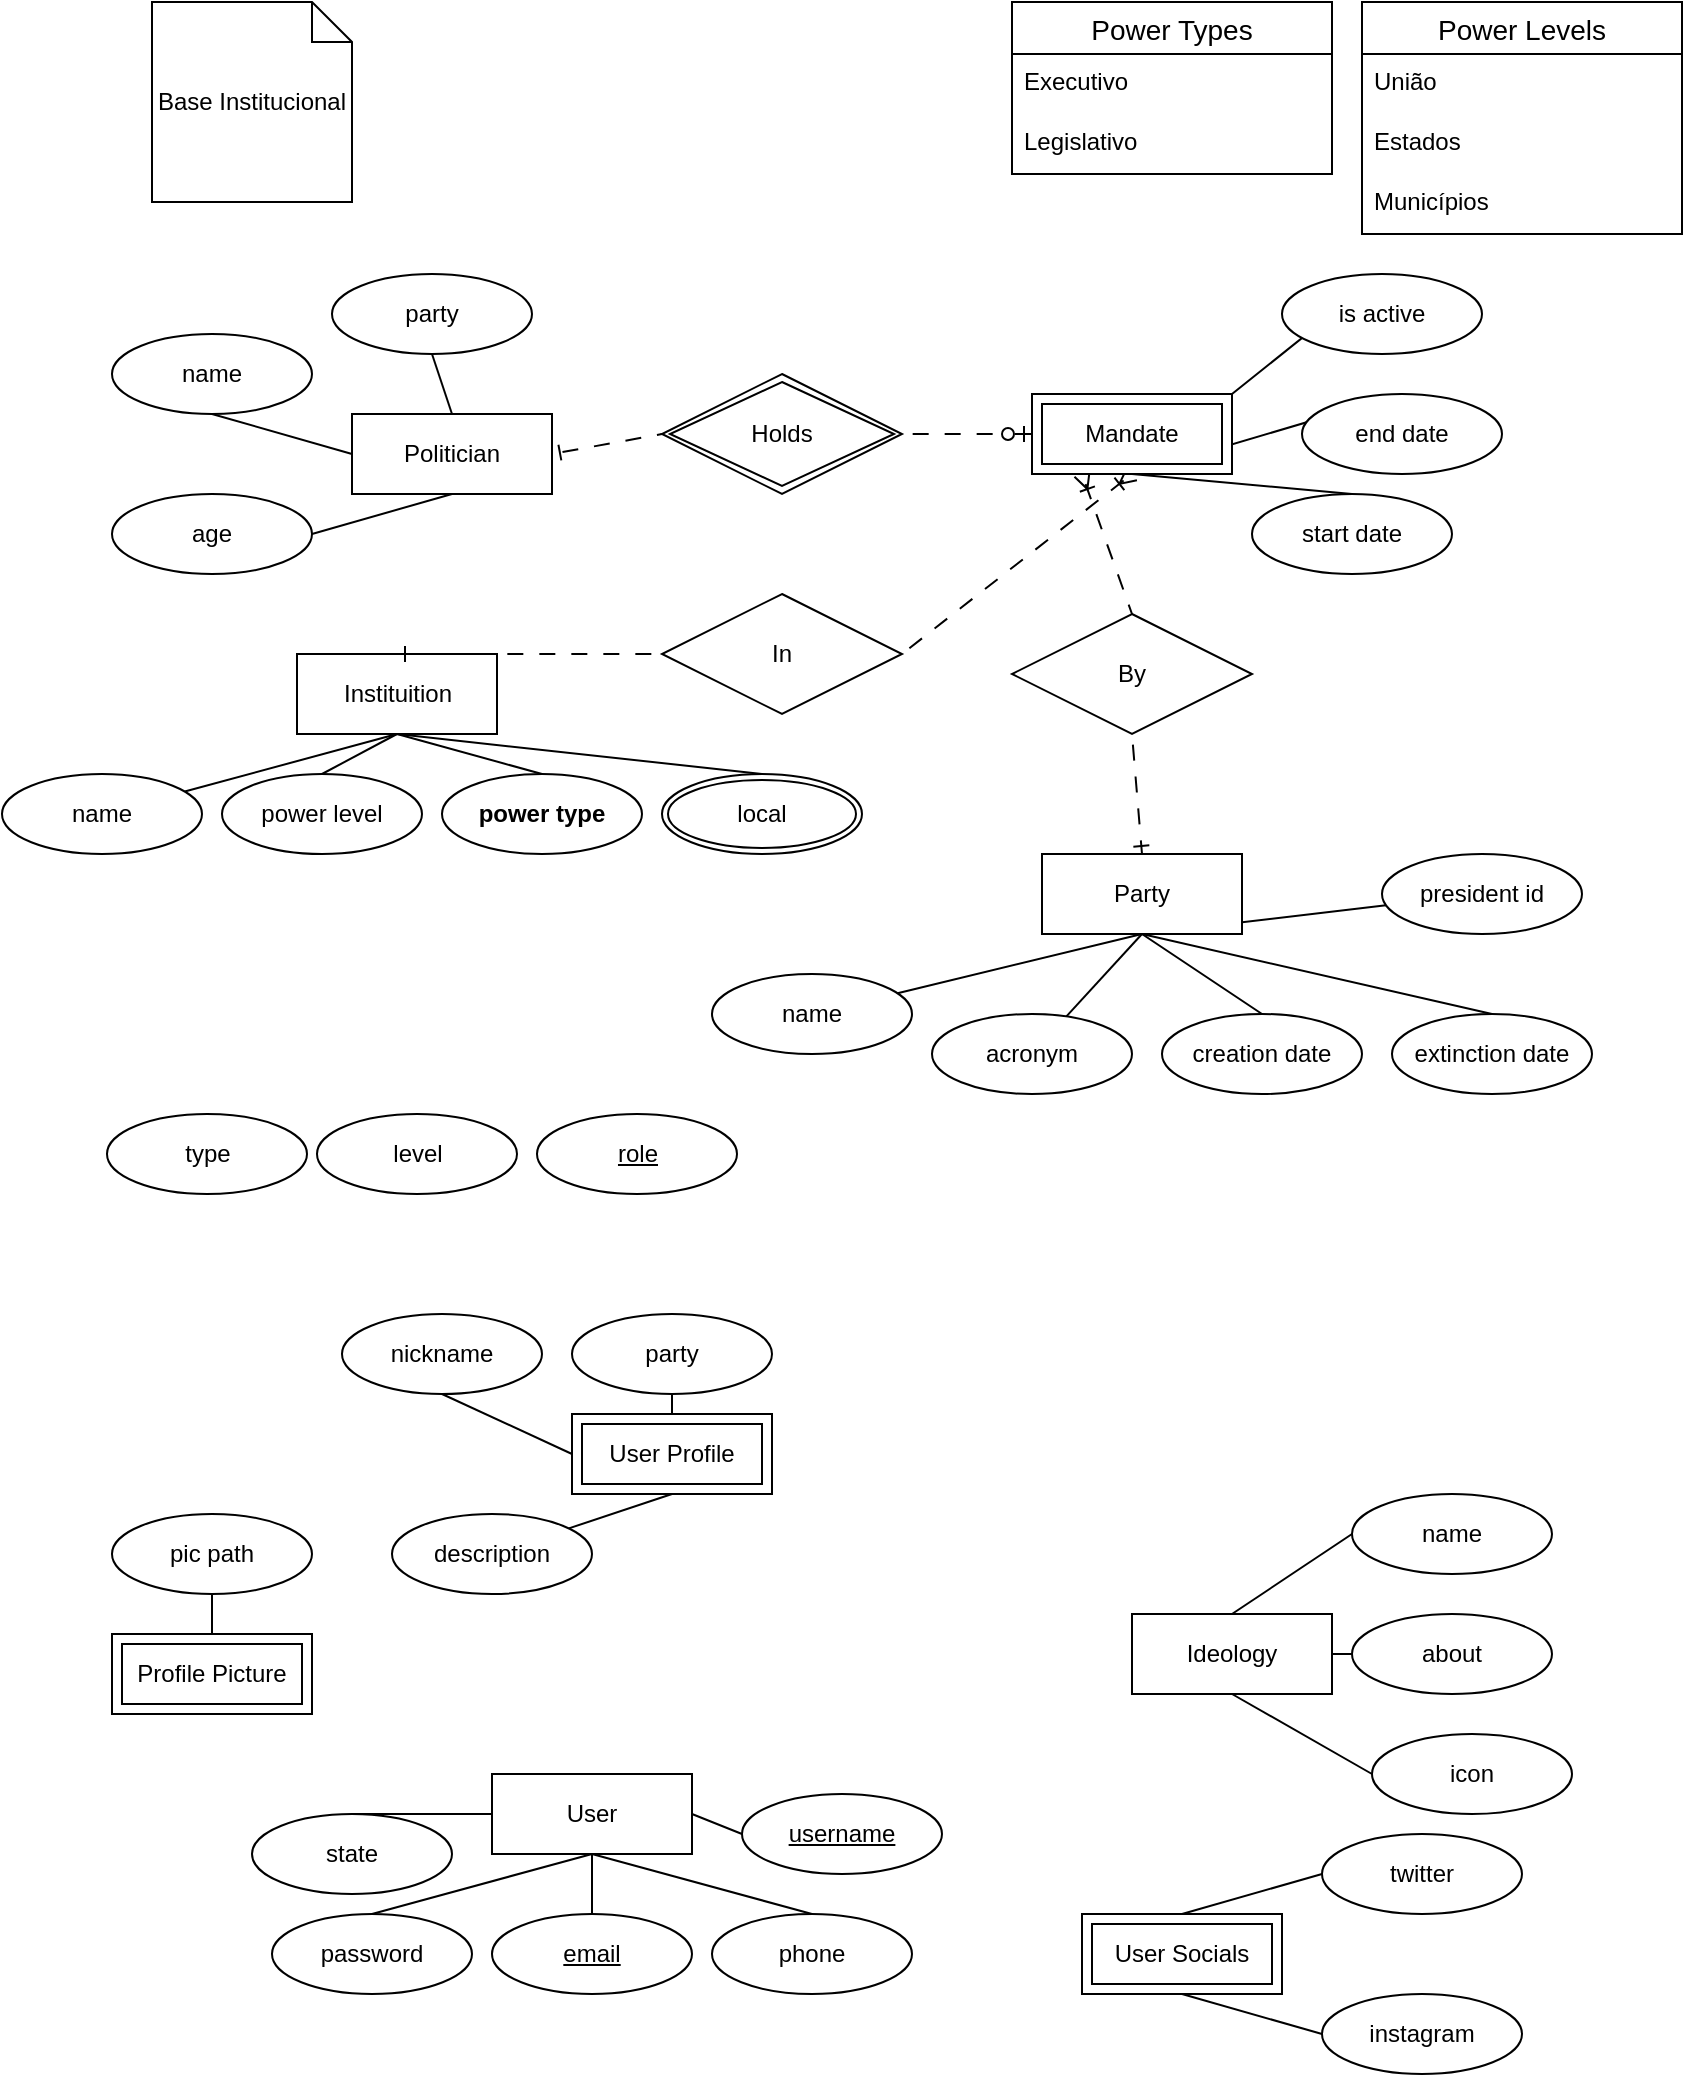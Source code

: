 <mxfile version="28.2.0">
  <diagram name="Page-1" id="10eRcnb0NOjNtRTbrPH-">
    <mxGraphModel dx="1426" dy="827" grid="1" gridSize="10" guides="1" tooltips="1" connect="1" arrows="1" fold="1" page="1" pageScale="1" pageWidth="850" pageHeight="1100" math="0" shadow="0">
      <root>
        <mxCell id="0" />
        <mxCell id="1" parent="0" />
        <mxCell id="NEGzcYJf4fpDSTtJPN1s-57" style="rounded=0;orthogonalLoop=1;jettySize=auto;html=1;exitX=0.5;exitY=0;exitDx=0;exitDy=0;entryX=0.5;entryY=1;entryDx=0;entryDy=0;endArrow=none;endFill=0;" parent="1" source="NEGzcYJf4fpDSTtJPN1s-1" target="NEGzcYJf4fpDSTtJPN1s-56" edge="1">
          <mxGeometry relative="1" as="geometry" />
        </mxCell>
        <mxCell id="NEGzcYJf4fpDSTtJPN1s-59" style="rounded=0;orthogonalLoop=1;jettySize=auto;html=1;exitX=0;exitY=0.5;exitDx=0;exitDy=0;entryX=0.5;entryY=1;entryDx=0;entryDy=0;endArrow=none;endFill=0;" parent="1" source="NEGzcYJf4fpDSTtJPN1s-1" target="NEGzcYJf4fpDSTtJPN1s-58" edge="1">
          <mxGeometry relative="1" as="geometry" />
        </mxCell>
        <mxCell id="NEGzcYJf4fpDSTtJPN1s-61" style="rounded=0;orthogonalLoop=1;jettySize=auto;html=1;exitX=0.5;exitY=1;exitDx=0;exitDy=0;entryX=1;entryY=0.5;entryDx=0;entryDy=0;endArrow=none;endFill=0;" parent="1" source="NEGzcYJf4fpDSTtJPN1s-1" target="NEGzcYJf4fpDSTtJPN1s-60" edge="1">
          <mxGeometry relative="1" as="geometry" />
        </mxCell>
        <mxCell id="76fLXytc2301cG5ZNA_b-33" style="rounded=0;orthogonalLoop=1;jettySize=auto;html=1;exitX=1;exitY=0.5;exitDx=0;exitDy=0;entryX=0;entryY=0.5;entryDx=0;entryDy=0;endArrow=none;endFill=0;startArrow=ERone;startFill=0;flowAnimation=1;" parent="1" source="NEGzcYJf4fpDSTtJPN1s-1" target="76fLXytc2301cG5ZNA_b-32" edge="1">
          <mxGeometry relative="1" as="geometry" />
        </mxCell>
        <mxCell id="NEGzcYJf4fpDSTtJPN1s-1" value="Politician" style="whiteSpace=wrap;html=1;align=center;" parent="1" vertex="1">
          <mxGeometry x="175" y="230" width="100" height="40" as="geometry" />
        </mxCell>
        <mxCell id="NEGzcYJf4fpDSTtJPN1s-28" style="rounded=0;orthogonalLoop=1;jettySize=auto;html=1;exitX=1;exitY=0.5;exitDx=0;exitDy=0;endArrow=none;endFill=0;entryX=0;entryY=0.5;entryDx=0;entryDy=0;" parent="1" source="NEGzcYJf4fpDSTtJPN1s-2" target="NEGzcYJf4fpDSTtJPN1s-29" edge="1">
          <mxGeometry relative="1" as="geometry">
            <mxPoint x="372.566" y="933.675" as="targetPoint" />
          </mxGeometry>
        </mxCell>
        <mxCell id="NEGzcYJf4fpDSTtJPN1s-2" value="User" style="whiteSpace=wrap;html=1;align=center;" parent="1" vertex="1">
          <mxGeometry x="245" y="910" width="100" height="40" as="geometry" />
        </mxCell>
        <mxCell id="NEGzcYJf4fpDSTtJPN1s-26" style="rounded=0;orthogonalLoop=1;jettySize=auto;html=1;exitX=0;exitY=0.5;exitDx=0;exitDy=0;entryX=0.5;entryY=1;entryDx=0;entryDy=0;endArrow=none;endFill=0;" parent="1" source="NEGzcYJf4fpDSTtJPN1s-31" target="NEGzcYJf4fpDSTtJPN1s-25" edge="1">
          <mxGeometry relative="1" as="geometry">
            <mxPoint x="290" y="750" as="sourcePoint" />
          </mxGeometry>
        </mxCell>
        <mxCell id="NEGzcYJf4fpDSTtJPN1s-7" style="rounded=0;orthogonalLoop=1;jettySize=auto;html=1;exitX=0.5;exitY=0;exitDx=0;exitDy=0;entryX=0.5;entryY=1;entryDx=0;entryDy=0;endArrow=none;endFill=0;" parent="1" source="NEGzcYJf4fpDSTtJPN1s-6" target="NEGzcYJf4fpDSTtJPN1s-2" edge="1">
          <mxGeometry relative="1" as="geometry" />
        </mxCell>
        <mxCell id="NEGzcYJf4fpDSTtJPN1s-6" value="password" style="ellipse;whiteSpace=wrap;html=1;align=center;" parent="1" vertex="1">
          <mxGeometry x="135" y="980" width="100" height="40" as="geometry" />
        </mxCell>
        <mxCell id="NEGzcYJf4fpDSTtJPN1s-9" style="rounded=0;orthogonalLoop=1;jettySize=auto;html=1;exitX=0.5;exitY=0;exitDx=0;exitDy=0;endArrow=none;endFill=0;" parent="1" source="NEGzcYJf4fpDSTtJPN1s-10" target="NEGzcYJf4fpDSTtJPN1s-2" edge="1">
          <mxGeometry relative="1" as="geometry">
            <mxPoint x="295" y="980" as="sourcePoint" />
          </mxGeometry>
        </mxCell>
        <mxCell id="NEGzcYJf4fpDSTtJPN1s-10" value="email" style="ellipse;whiteSpace=wrap;html=1;align=center;fontStyle=4;" parent="1" vertex="1">
          <mxGeometry x="245" y="980" width="100" height="40" as="geometry" />
        </mxCell>
        <mxCell id="NEGzcYJf4fpDSTtJPN1s-12" style="rounded=0;orthogonalLoop=1;jettySize=auto;html=1;exitX=0.5;exitY=0;exitDx=0;exitDy=0;entryX=0.5;entryY=1;entryDx=0;entryDy=0;endArrow=none;endFill=0;" parent="1" source="NEGzcYJf4fpDSTtJPN1s-11" target="NEGzcYJf4fpDSTtJPN1s-2" edge="1">
          <mxGeometry relative="1" as="geometry" />
        </mxCell>
        <mxCell id="NEGzcYJf4fpDSTtJPN1s-11" value="phone" style="ellipse;whiteSpace=wrap;html=1;align=center;" parent="1" vertex="1">
          <mxGeometry x="355" y="980" width="100" height="40" as="geometry" />
        </mxCell>
        <mxCell id="NEGzcYJf4fpDSTtJPN1s-15" style="rounded=0;orthogonalLoop=1;jettySize=auto;html=1;exitX=0;exitY=0.5;exitDx=0;exitDy=0;entryX=0.5;entryY=0;entryDx=0;entryDy=0;endArrow=none;endFill=0;" parent="1" source="NEGzcYJf4fpDSTtJPN1s-14" target="NEGzcYJf4fpDSTtJPN1s-17" edge="1">
          <mxGeometry relative="1" as="geometry">
            <mxPoint x="590" y="990" as="targetPoint" />
          </mxGeometry>
        </mxCell>
        <mxCell id="NEGzcYJf4fpDSTtJPN1s-14" value="twitter" style="ellipse;whiteSpace=wrap;html=1;align=center;" parent="1" vertex="1">
          <mxGeometry x="660" y="940" width="100" height="40" as="geometry" />
        </mxCell>
        <mxCell id="NEGzcYJf4fpDSTtJPN1s-16" value="instagram" style="ellipse;whiteSpace=wrap;html=1;align=center;" parent="1" vertex="1">
          <mxGeometry x="660" y="1020" width="100" height="40" as="geometry" />
        </mxCell>
        <mxCell id="NEGzcYJf4fpDSTtJPN1s-18" style="rounded=0;orthogonalLoop=1;jettySize=auto;html=1;exitX=0.5;exitY=1;exitDx=0;exitDy=0;entryX=0;entryY=0.5;entryDx=0;entryDy=0;endArrow=none;endFill=0;" parent="1" source="NEGzcYJf4fpDSTtJPN1s-17" target="NEGzcYJf4fpDSTtJPN1s-16" edge="1">
          <mxGeometry relative="1" as="geometry" />
        </mxCell>
        <mxCell id="NEGzcYJf4fpDSTtJPN1s-17" value="User Socials" style="shape=ext;margin=3;double=1;whiteSpace=wrap;html=1;align=center;" parent="1" vertex="1">
          <mxGeometry x="540" y="980" width="100" height="40" as="geometry" />
        </mxCell>
        <mxCell id="NEGzcYJf4fpDSTtJPN1s-22" style="rounded=0;orthogonalLoop=1;jettySize=auto;html=1;exitX=0.5;exitY=0;exitDx=0;exitDy=0;endArrow=none;endFill=0;" parent="1" source="NEGzcYJf4fpDSTtJPN1s-19" target="NEGzcYJf4fpDSTtJPN1s-2" edge="1">
          <mxGeometry relative="1" as="geometry" />
        </mxCell>
        <mxCell id="NEGzcYJf4fpDSTtJPN1s-19" value="state" style="ellipse;whiteSpace=wrap;html=1;align=center;" parent="1" vertex="1">
          <mxGeometry x="125" y="930" width="100" height="40" as="geometry" />
        </mxCell>
        <mxCell id="NEGzcYJf4fpDSTtJPN1s-25" value="nickname" style="ellipse;whiteSpace=wrap;html=1;align=center;" parent="1" vertex="1">
          <mxGeometry x="170" y="680" width="100" height="40" as="geometry" />
        </mxCell>
        <mxCell id="NEGzcYJf4fpDSTtJPN1s-29" value="username" style="ellipse;whiteSpace=wrap;html=1;align=center;fontStyle=4;" parent="1" vertex="1">
          <mxGeometry x="370" y="920" width="100" height="40" as="geometry" />
        </mxCell>
        <mxCell id="NEGzcYJf4fpDSTtJPN1s-37" style="rounded=0;orthogonalLoop=1;jettySize=auto;html=1;exitX=0.5;exitY=0;exitDx=0;exitDy=0;entryX=0.5;entryY=1;entryDx=0;entryDy=0;endArrow=none;endFill=0;" parent="1" source="NEGzcYJf4fpDSTtJPN1s-31" target="NEGzcYJf4fpDSTtJPN1s-36" edge="1">
          <mxGeometry relative="1" as="geometry" />
        </mxCell>
        <mxCell id="NEGzcYJf4fpDSTtJPN1s-42" style="rounded=0;orthogonalLoop=1;jettySize=auto;html=1;exitX=0.5;exitY=1;exitDx=0;exitDy=0;endArrow=none;endFill=0;" parent="1" source="NEGzcYJf4fpDSTtJPN1s-31" target="NEGzcYJf4fpDSTtJPN1s-41" edge="1">
          <mxGeometry relative="1" as="geometry" />
        </mxCell>
        <mxCell id="NEGzcYJf4fpDSTtJPN1s-31" value="User Profile" style="shape=ext;margin=3;double=1;whiteSpace=wrap;html=1;align=center;" parent="1" vertex="1">
          <mxGeometry x="285" y="730" width="100" height="40" as="geometry" />
        </mxCell>
        <mxCell id="NEGzcYJf4fpDSTtJPN1s-54" style="rounded=0;orthogonalLoop=1;jettySize=auto;html=1;exitX=0.5;exitY=0;exitDx=0;exitDy=0;entryX=0.5;entryY=1;entryDx=0;entryDy=0;endArrow=none;endFill=0;" parent="1" source="NEGzcYJf4fpDSTtJPN1s-34" target="NEGzcYJf4fpDSTtJPN1s-53" edge="1">
          <mxGeometry relative="1" as="geometry" />
        </mxCell>
        <mxCell id="NEGzcYJf4fpDSTtJPN1s-34" value="Profile Picture" style="shape=ext;margin=3;double=1;whiteSpace=wrap;html=1;align=center;" parent="1" vertex="1">
          <mxGeometry x="55" y="840" width="100" height="40" as="geometry" />
        </mxCell>
        <mxCell id="NEGzcYJf4fpDSTtJPN1s-36" value="party" style="ellipse;whiteSpace=wrap;html=1;align=center;" parent="1" vertex="1">
          <mxGeometry x="285" y="680" width="100" height="40" as="geometry" />
        </mxCell>
        <mxCell id="NEGzcYJf4fpDSTtJPN1s-41" value="description" style="ellipse;whiteSpace=wrap;html=1;align=center;" parent="1" vertex="1">
          <mxGeometry x="195" y="780" width="100" height="40" as="geometry" />
        </mxCell>
        <mxCell id="NEGzcYJf4fpDSTtJPN1s-46" style="rounded=0;orthogonalLoop=1;jettySize=auto;html=1;exitX=0.5;exitY=0;exitDx=0;exitDy=0;entryX=0;entryY=0.5;entryDx=0;entryDy=0;endArrow=none;endFill=0;" parent="1" source="NEGzcYJf4fpDSTtJPN1s-44" target="NEGzcYJf4fpDSTtJPN1s-45" edge="1">
          <mxGeometry relative="1" as="geometry" />
        </mxCell>
        <mxCell id="NEGzcYJf4fpDSTtJPN1s-48" style="rounded=0;orthogonalLoop=1;jettySize=auto;html=1;exitX=1;exitY=0.5;exitDx=0;exitDy=0;entryX=0;entryY=0.5;entryDx=0;entryDy=0;endArrow=none;endFill=0;" parent="1" source="NEGzcYJf4fpDSTtJPN1s-44" target="NEGzcYJf4fpDSTtJPN1s-47" edge="1">
          <mxGeometry relative="1" as="geometry" />
        </mxCell>
        <mxCell id="NEGzcYJf4fpDSTtJPN1s-51" style="rounded=0;orthogonalLoop=1;jettySize=auto;html=1;exitX=0.5;exitY=1;exitDx=0;exitDy=0;entryX=0;entryY=0.5;entryDx=0;entryDy=0;endArrow=none;endFill=0;" parent="1" source="NEGzcYJf4fpDSTtJPN1s-44" target="NEGzcYJf4fpDSTtJPN1s-50" edge="1">
          <mxGeometry relative="1" as="geometry" />
        </mxCell>
        <mxCell id="NEGzcYJf4fpDSTtJPN1s-44" value="&lt;div&gt;Ideology&lt;/div&gt;" style="whiteSpace=wrap;html=1;align=center;" parent="1" vertex="1">
          <mxGeometry x="565" y="830" width="100" height="40" as="geometry" />
        </mxCell>
        <mxCell id="NEGzcYJf4fpDSTtJPN1s-45" value="name" style="ellipse;whiteSpace=wrap;html=1;align=center;" parent="1" vertex="1">
          <mxGeometry x="675" y="770" width="100" height="40" as="geometry" />
        </mxCell>
        <mxCell id="NEGzcYJf4fpDSTtJPN1s-47" value="about" style="ellipse;whiteSpace=wrap;html=1;align=center;" parent="1" vertex="1">
          <mxGeometry x="675" y="830" width="100" height="40" as="geometry" />
        </mxCell>
        <mxCell id="NEGzcYJf4fpDSTtJPN1s-50" value="icon" style="ellipse;whiteSpace=wrap;html=1;align=center;" parent="1" vertex="1">
          <mxGeometry x="685" y="890" width="100" height="40" as="geometry" />
        </mxCell>
        <mxCell id="NEGzcYJf4fpDSTtJPN1s-53" value="pic path" style="ellipse;whiteSpace=wrap;html=1;align=center;" parent="1" vertex="1">
          <mxGeometry x="55" y="780" width="100" height="40" as="geometry" />
        </mxCell>
        <mxCell id="NEGzcYJf4fpDSTtJPN1s-56" value="party" style="ellipse;whiteSpace=wrap;html=1;align=center;" parent="1" vertex="1">
          <mxGeometry x="165" y="160" width="100" height="40" as="geometry" />
        </mxCell>
        <mxCell id="NEGzcYJf4fpDSTtJPN1s-58" value="name" style="ellipse;whiteSpace=wrap;html=1;align=center;" parent="1" vertex="1">
          <mxGeometry x="55" y="190" width="100" height="40" as="geometry" />
        </mxCell>
        <mxCell id="NEGzcYJf4fpDSTtJPN1s-60" value="age" style="ellipse;whiteSpace=wrap;html=1;align=center;" parent="1" vertex="1">
          <mxGeometry x="55" y="270" width="100" height="40" as="geometry" />
        </mxCell>
        <mxCell id="76fLXytc2301cG5ZNA_b-15" style="rounded=0;orthogonalLoop=1;jettySize=auto;html=1;exitX=0.5;exitY=1;exitDx=0;exitDy=0;endArrow=none;endFill=0;" parent="1" source="NEGzcYJf4fpDSTtJPN1s-69" target="76fLXytc2301cG5ZNA_b-11" edge="1">
          <mxGeometry relative="1" as="geometry" />
        </mxCell>
        <mxCell id="76fLXytc2301cG5ZNA_b-16" style="rounded=0;orthogonalLoop=1;jettySize=auto;html=1;exitX=0.5;exitY=1;exitDx=0;exitDy=0;endArrow=none;endFill=0;" parent="1" source="NEGzcYJf4fpDSTtJPN1s-69" target="76fLXytc2301cG5ZNA_b-12" edge="1">
          <mxGeometry relative="1" as="geometry" />
        </mxCell>
        <mxCell id="76fLXytc2301cG5ZNA_b-17" style="rounded=0;orthogonalLoop=1;jettySize=auto;html=1;exitX=0.5;exitY=1;exitDx=0;exitDy=0;entryX=0.5;entryY=0;entryDx=0;entryDy=0;endArrow=none;endFill=0;" parent="1" source="NEGzcYJf4fpDSTtJPN1s-69" target="76fLXytc2301cG5ZNA_b-13" edge="1">
          <mxGeometry relative="1" as="geometry" />
        </mxCell>
        <mxCell id="76fLXytc2301cG5ZNA_b-18" style="rounded=0;orthogonalLoop=1;jettySize=auto;html=1;exitX=0.5;exitY=1;exitDx=0;exitDy=0;entryX=0.5;entryY=0;entryDx=0;entryDy=0;endArrow=none;endFill=0;" parent="1" source="NEGzcYJf4fpDSTtJPN1s-69" target="76fLXytc2301cG5ZNA_b-14" edge="1">
          <mxGeometry relative="1" as="geometry" />
        </mxCell>
        <mxCell id="76fLXytc2301cG5ZNA_b-20" style="rounded=0;orthogonalLoop=1;jettySize=auto;html=1;exitX=0.5;exitY=1;exitDx=0;exitDy=0;endArrow=none;endFill=0;" parent="1" source="NEGzcYJf4fpDSTtJPN1s-69" target="76fLXytc2301cG5ZNA_b-19" edge="1">
          <mxGeometry relative="1" as="geometry" />
        </mxCell>
        <mxCell id="NEGzcYJf4fpDSTtJPN1s-69" value="Party" style="whiteSpace=wrap;html=1;align=center;" parent="1" vertex="1">
          <mxGeometry x="520" y="450" width="100" height="40" as="geometry" />
        </mxCell>
        <mxCell id="hWvvkmQjGzWoSBslrIGA-9" value="Power Types" style="swimlane;fontStyle=0;childLayout=stackLayout;horizontal=1;startSize=26;horizontalStack=0;resizeParent=1;resizeParentMax=0;resizeLast=0;collapsible=1;marginBottom=0;align=center;fontSize=14;" parent="1" vertex="1">
          <mxGeometry x="505" y="24" width="160" height="86" as="geometry" />
        </mxCell>
        <mxCell id="hWvvkmQjGzWoSBslrIGA-10" value="Executivo" style="text;strokeColor=none;fillColor=none;spacingLeft=4;spacingRight=4;overflow=hidden;rotatable=0;points=[[0,0.5],[1,0.5]];portConstraint=eastwest;fontSize=12;whiteSpace=wrap;html=1;" parent="hWvvkmQjGzWoSBslrIGA-9" vertex="1">
          <mxGeometry y="26" width="160" height="30" as="geometry" />
        </mxCell>
        <mxCell id="hWvvkmQjGzWoSBslrIGA-11" value="Legislativo" style="text;strokeColor=none;fillColor=none;spacingLeft=4;spacingRight=4;overflow=hidden;rotatable=0;points=[[0,0.5],[1,0.5]];portConstraint=eastwest;fontSize=12;whiteSpace=wrap;html=1;" parent="hWvvkmQjGzWoSBslrIGA-9" vertex="1">
          <mxGeometry y="56" width="160" height="30" as="geometry" />
        </mxCell>
        <mxCell id="hWvvkmQjGzWoSBslrIGA-15" value="Base Institucional" style="shape=note;size=20;whiteSpace=wrap;html=1;" parent="1" vertex="1">
          <mxGeometry x="75" y="24" width="100" height="100" as="geometry" />
        </mxCell>
        <mxCell id="hWvvkmQjGzWoSBslrIGA-19" value="Power Levels" style="swimlane;fontStyle=0;childLayout=stackLayout;horizontal=1;startSize=26;horizontalStack=0;resizeParent=1;resizeParentMax=0;resizeLast=0;collapsible=1;marginBottom=0;align=center;fontSize=14;" parent="1" vertex="1">
          <mxGeometry x="680" y="24" width="160" height="116" as="geometry" />
        </mxCell>
        <mxCell id="hWvvkmQjGzWoSBslrIGA-20" value="União" style="text;strokeColor=none;fillColor=none;spacingLeft=4;spacingRight=4;overflow=hidden;rotatable=0;points=[[0,0.5],[1,0.5]];portConstraint=eastwest;fontSize=12;whiteSpace=wrap;html=1;" parent="hWvvkmQjGzWoSBslrIGA-19" vertex="1">
          <mxGeometry y="26" width="160" height="30" as="geometry" />
        </mxCell>
        <mxCell id="hWvvkmQjGzWoSBslrIGA-21" value="Estados" style="text;strokeColor=none;fillColor=none;spacingLeft=4;spacingRight=4;overflow=hidden;rotatable=0;points=[[0,0.5],[1,0.5]];portConstraint=eastwest;fontSize=12;whiteSpace=wrap;html=1;" parent="hWvvkmQjGzWoSBslrIGA-19" vertex="1">
          <mxGeometry y="56" width="160" height="30" as="geometry" />
        </mxCell>
        <mxCell id="hWvvkmQjGzWoSBslrIGA-22" value="Municípios" style="text;strokeColor=none;fillColor=none;spacingLeft=4;spacingRight=4;overflow=hidden;rotatable=0;points=[[0,0.5],[1,0.5]];portConstraint=eastwest;fontSize=12;whiteSpace=wrap;html=1;" parent="hWvvkmQjGzWoSBslrIGA-19" vertex="1">
          <mxGeometry y="86" width="160" height="30" as="geometry" />
        </mxCell>
        <mxCell id="76fLXytc2301cG5ZNA_b-29" style="rounded=0;orthogonalLoop=1;jettySize=auto;html=1;exitX=0.5;exitY=1;exitDx=0;exitDy=0;entryX=0.5;entryY=0;entryDx=0;entryDy=0;endArrow=none;endFill=0;" parent="1" source="76fLXytc2301cG5ZNA_b-31" target="76fLXytc2301cG5ZNA_b-27" edge="1">
          <mxGeometry relative="1" as="geometry">
            <mxPoint x="565" y="260" as="sourcePoint" />
          </mxGeometry>
        </mxCell>
        <mxCell id="hWvvkmQjGzWoSBslrIGA-31" style="rounded=0;orthogonalLoop=1;jettySize=auto;html=1;exitX=0.5;exitY=1;exitDx=0;exitDy=0;endArrow=none;endFill=0;" parent="1" source="hWvvkmQjGzWoSBslrIGA-24" target="hWvvkmQjGzWoSBslrIGA-26" edge="1">
          <mxGeometry relative="1" as="geometry" />
        </mxCell>
        <mxCell id="hWvvkmQjGzWoSBslrIGA-32" style="rounded=0;orthogonalLoop=1;jettySize=auto;html=1;exitX=0.5;exitY=1;exitDx=0;exitDy=0;entryX=0.5;entryY=0;entryDx=0;entryDy=0;endArrow=none;endFill=0;" parent="1" source="hWvvkmQjGzWoSBslrIGA-24" target="hWvvkmQjGzWoSBslrIGA-27" edge="1">
          <mxGeometry relative="1" as="geometry" />
        </mxCell>
        <mxCell id="hWvvkmQjGzWoSBslrIGA-33" style="rounded=0;orthogonalLoop=1;jettySize=auto;html=1;exitX=0.5;exitY=1;exitDx=0;exitDy=0;entryX=0.5;entryY=0;entryDx=0;entryDy=0;endArrow=none;endFill=0;" parent="1" source="hWvvkmQjGzWoSBslrIGA-24" target="hWvvkmQjGzWoSBslrIGA-28" edge="1">
          <mxGeometry relative="1" as="geometry" />
        </mxCell>
        <mxCell id="XiLmFJNx8s2oZB1LemTh-4" style="rounded=0;orthogonalLoop=1;jettySize=auto;html=1;exitX=0.5;exitY=1;exitDx=0;exitDy=0;entryX=0.5;entryY=0;entryDx=0;entryDy=0;endArrow=none;endFill=0;" edge="1" parent="1" source="hWvvkmQjGzWoSBslrIGA-24" target="XiLmFJNx8s2oZB1LemTh-5">
          <mxGeometry relative="1" as="geometry">
            <mxPoint x="380" y="410" as="targetPoint" />
          </mxGeometry>
        </mxCell>
        <mxCell id="hWvvkmQjGzWoSBslrIGA-24" value="Instituition" style="whiteSpace=wrap;html=1;align=center;" parent="1" vertex="1">
          <mxGeometry x="147.5" y="350" width="100" height="40" as="geometry" />
        </mxCell>
        <mxCell id="hWvvkmQjGzWoSBslrIGA-26" value="name" style="ellipse;whiteSpace=wrap;html=1;align=center;" parent="1" vertex="1">
          <mxGeometry y="410" width="100" height="40" as="geometry" />
        </mxCell>
        <mxCell id="hWvvkmQjGzWoSBslrIGA-27" value="power level" style="ellipse;whiteSpace=wrap;html=1;align=center;" parent="1" vertex="1">
          <mxGeometry x="110" y="410" width="100" height="40" as="geometry" />
        </mxCell>
        <mxCell id="hWvvkmQjGzWoSBslrIGA-28" value="power type" style="ellipse;whiteSpace=wrap;html=1;align=center;fontStyle=1" parent="1" vertex="1">
          <mxGeometry x="220" y="410" width="100" height="40" as="geometry" />
        </mxCell>
        <mxCell id="76fLXytc2301cG5ZNA_b-2" style="rounded=0;orthogonalLoop=1;jettySize=auto;html=1;exitX=0.5;exitY=0;exitDx=0;exitDy=0;entryX=0.5;entryY=1;entryDx=0;entryDy=0;endArrow=none;endFill=0;" parent="1" source="76fLXytc2301cG5ZNA_b-1" target="76fLXytc2301cG5ZNA_b-31" edge="1">
          <mxGeometry relative="1" as="geometry">
            <mxPoint x="565" y="260" as="targetPoint" />
          </mxGeometry>
        </mxCell>
        <mxCell id="76fLXytc2301cG5ZNA_b-1" value="is active" style="ellipse;whiteSpace=wrap;html=1;align=center;" parent="1" vertex="1">
          <mxGeometry x="640" y="160" width="100" height="40" as="geometry" />
        </mxCell>
        <mxCell id="76fLXytc2301cG5ZNA_b-4" style="rounded=0;orthogonalLoop=1;jettySize=auto;html=1;exitX=0.5;exitY=0;exitDx=0;exitDy=0;entryX=0.5;entryY=1;entryDx=0;entryDy=0;endArrow=none;endFill=0;" parent="1" source="76fLXytc2301cG5ZNA_b-3" target="76fLXytc2301cG5ZNA_b-31" edge="1">
          <mxGeometry relative="1" as="geometry">
            <mxPoint x="510" y="290" as="sourcePoint" />
            <mxPoint x="565" y="260" as="targetPoint" />
          </mxGeometry>
        </mxCell>
        <mxCell id="76fLXytc2301cG5ZNA_b-3" value="end date" style="ellipse;whiteSpace=wrap;html=1;align=center;" parent="1" vertex="1">
          <mxGeometry x="650" y="220" width="100" height="40" as="geometry" />
        </mxCell>
        <mxCell id="76fLXytc2301cG5ZNA_b-5" value="type" style="ellipse;whiteSpace=wrap;html=1;align=center;" parent="1" vertex="1">
          <mxGeometry x="52.5" y="580" width="100" height="40" as="geometry" />
        </mxCell>
        <mxCell id="76fLXytc2301cG5ZNA_b-7" value="level" style="ellipse;whiteSpace=wrap;html=1;align=center;" parent="1" vertex="1">
          <mxGeometry x="157.5" y="580" width="100" height="40" as="geometry" />
        </mxCell>
        <mxCell id="76fLXytc2301cG5ZNA_b-11" value="name" style="ellipse;whiteSpace=wrap;html=1;align=center;" parent="1" vertex="1">
          <mxGeometry x="355" y="510" width="100" height="40" as="geometry" />
        </mxCell>
        <mxCell id="76fLXytc2301cG5ZNA_b-12" value="acronym" style="ellipse;whiteSpace=wrap;html=1;align=center;" parent="1" vertex="1">
          <mxGeometry x="465" y="530" width="100" height="40" as="geometry" />
        </mxCell>
        <mxCell id="76fLXytc2301cG5ZNA_b-13" value="creation date" style="ellipse;whiteSpace=wrap;html=1;align=center;" parent="1" vertex="1">
          <mxGeometry x="580" y="530" width="100" height="40" as="geometry" />
        </mxCell>
        <mxCell id="76fLXytc2301cG5ZNA_b-14" value="extinction date" style="ellipse;whiteSpace=wrap;html=1;align=center;" parent="1" vertex="1">
          <mxGeometry x="695" y="530" width="100" height="40" as="geometry" />
        </mxCell>
        <mxCell id="76fLXytc2301cG5ZNA_b-19" value="president id" style="ellipse;whiteSpace=wrap;html=1;align=center;" parent="1" vertex="1">
          <mxGeometry x="690" y="450" width="100" height="40" as="geometry" />
        </mxCell>
        <mxCell id="76fLXytc2301cG5ZNA_b-26" value="role" style="ellipse;whiteSpace=wrap;html=1;align=center;fontStyle=4;" parent="1" vertex="1">
          <mxGeometry x="267.5" y="580" width="100" height="40" as="geometry" />
        </mxCell>
        <mxCell id="76fLXytc2301cG5ZNA_b-27" value="start date" style="ellipse;whiteSpace=wrap;html=1;align=center;" parent="1" vertex="1">
          <mxGeometry x="625" y="270" width="100" height="40" as="geometry" />
        </mxCell>
        <mxCell id="XiLmFJNx8s2oZB1LemTh-1" style="rounded=0;orthogonalLoop=1;jettySize=auto;html=1;exitX=0.5;exitY=1;exitDx=0;exitDy=0;entryX=1;entryY=0.5;entryDx=0;entryDy=0;startArrow=ERoneToMany;startFill=0;endArrow=none;endFill=0;flowAnimation=1;" edge="1" parent="1" source="76fLXytc2301cG5ZNA_b-31" target="76fLXytc2301cG5ZNA_b-35">
          <mxGeometry relative="1" as="geometry" />
        </mxCell>
        <mxCell id="XiLmFJNx8s2oZB1LemTh-8" style="rounded=0;orthogonalLoop=1;jettySize=auto;html=1;exitX=0.25;exitY=1;exitDx=0;exitDy=0;entryX=0.5;entryY=0;entryDx=0;entryDy=0;endArrow=none;endFill=0;flowAnimation=1;startArrow=ERoneToMany;startFill=0;" edge="1" parent="1" source="76fLXytc2301cG5ZNA_b-31" target="XiLmFJNx8s2oZB1LemTh-7">
          <mxGeometry relative="1" as="geometry" />
        </mxCell>
        <mxCell id="76fLXytc2301cG5ZNA_b-31" value="Mandate" style="shape=ext;margin=3;double=1;whiteSpace=wrap;html=1;align=center;" parent="1" vertex="1">
          <mxGeometry x="515" y="220" width="100" height="40" as="geometry" />
        </mxCell>
        <mxCell id="76fLXytc2301cG5ZNA_b-34" style="rounded=0;orthogonalLoop=1;jettySize=auto;html=1;exitX=1;exitY=0.5;exitDx=0;exitDy=0;entryX=0;entryY=0.5;entryDx=0;entryDy=0;endArrow=ERzeroToOne;endFill=0;flowAnimation=1;" parent="1" source="76fLXytc2301cG5ZNA_b-32" target="76fLXytc2301cG5ZNA_b-31" edge="1">
          <mxGeometry relative="1" as="geometry" />
        </mxCell>
        <mxCell id="76fLXytc2301cG5ZNA_b-32" value="Holds" style="shape=rhombus;double=1;perimeter=rhombusPerimeter;whiteSpace=wrap;html=1;align=center;" parent="1" vertex="1">
          <mxGeometry x="330" y="210" width="120" height="60" as="geometry" />
        </mxCell>
        <mxCell id="76fLXytc2301cG5ZNA_b-37" style="rounded=0;orthogonalLoop=1;jettySize=auto;html=1;exitX=0;exitY=0.5;exitDx=0;exitDy=0;entryX=0.5;entryY=0;entryDx=0;entryDy=0;endArrow=ERone;endFill=0;flowAnimation=1;" parent="1" source="76fLXytc2301cG5ZNA_b-35" target="hWvvkmQjGzWoSBslrIGA-24" edge="1">
          <mxGeometry relative="1" as="geometry">
            <mxPoint x="365" y="320" as="sourcePoint" />
          </mxGeometry>
        </mxCell>
        <mxCell id="76fLXytc2301cG5ZNA_b-35" value="In" style="shape=rhombus;perimeter=rhombusPerimeter;whiteSpace=wrap;html=1;align=center;" parent="1" vertex="1">
          <mxGeometry x="330" y="320" width="120" height="60" as="geometry" />
        </mxCell>
        <mxCell id="XiLmFJNx8s2oZB1LemTh-5" value="local" style="ellipse;shape=doubleEllipse;margin=3;whiteSpace=wrap;html=1;align=center;" vertex="1" parent="1">
          <mxGeometry x="330" y="410" width="100" height="40" as="geometry" />
        </mxCell>
        <mxCell id="XiLmFJNx8s2oZB1LemTh-9" style="rounded=0;orthogonalLoop=1;jettySize=auto;html=1;exitX=0.5;exitY=1;exitDx=0;exitDy=0;entryX=0.5;entryY=0;entryDx=0;entryDy=0;endArrow=ERone;endFill=0;flowAnimation=1;" edge="1" parent="1" source="XiLmFJNx8s2oZB1LemTh-7" target="NEGzcYJf4fpDSTtJPN1s-69">
          <mxGeometry relative="1" as="geometry" />
        </mxCell>
        <mxCell id="XiLmFJNx8s2oZB1LemTh-7" value="By" style="shape=rhombus;perimeter=rhombusPerimeter;whiteSpace=wrap;html=1;align=center;" vertex="1" parent="1">
          <mxGeometry x="505" y="330" width="120" height="60" as="geometry" />
        </mxCell>
      </root>
    </mxGraphModel>
  </diagram>
</mxfile>

